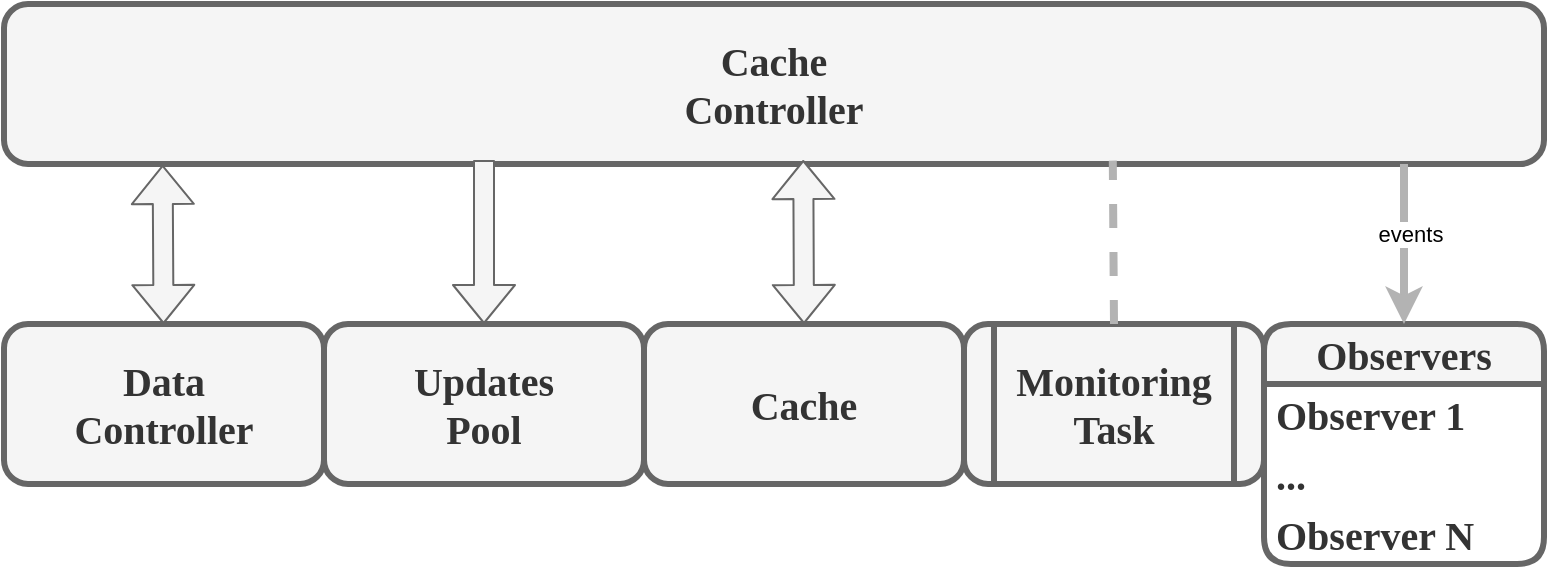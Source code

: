 <mxfile>
    <diagram id="E1ysChYoaKABW_00E0bF" name="Page-1">
        <mxGraphModel dx="911" dy="910" grid="1" gridSize="10" guides="1" tooltips="1" connect="1" arrows="1" fold="1" page="1" pageScale="1" pageWidth="850" pageHeight="1100" math="0" shadow="0">
            <root>
                <mxCell id="0"/>
                <mxCell id="1" parent="0"/>
                <mxCell id="7" value="Data&lt;br&gt;Controller" style="rounded=1;whiteSpace=wrap;html=1;strokeWidth=3;fontFamily=American TypeWriter;fontStyle=1;fontSize=20;fillColor=#f5f5f5;fontColor=#333333;strokeColor=#666666;" parent="1" vertex="1">
                    <mxGeometry x="40" y="200" width="160" height="80" as="geometry"/>
                </mxCell>
                <mxCell id="8" value="Cache&lt;br&gt;Controller" style="rounded=1;whiteSpace=wrap;html=1;strokeWidth=3;fontFamily=American TypeWriter;fontStyle=1;fontSize=20;fillColor=#f5f5f5;fontColor=#333333;strokeColor=#666666;" parent="1" vertex="1">
                    <mxGeometry x="40" y="40" width="770" height="80" as="geometry"/>
                </mxCell>
                <mxCell id="9" value="Updates&lt;div&gt;Pool&lt;/div&gt;" style="rounded=1;whiteSpace=wrap;html=1;strokeWidth=3;fontFamily=American TypeWriter;fontStyle=1;fontSize=20;fillColor=#f5f5f5;fontColor=#333333;strokeColor=#666666;" parent="1" vertex="1">
                    <mxGeometry x="200" y="200" width="160" height="80" as="geometry"/>
                </mxCell>
                <mxCell id="10" value="Cache" style="rounded=1;whiteSpace=wrap;html=1;strokeWidth=3;fontFamily=American TypeWriter;fontStyle=1;fontSize=20;fillColor=#f5f5f5;fontColor=#333333;strokeColor=#666666;" parent="1" vertex="1">
                    <mxGeometry x="360" y="200" width="160" height="80" as="geometry"/>
                </mxCell>
                <mxCell id="13" value="Monitoring&lt;div&gt;Task&lt;/div&gt;" style="shape=process;whiteSpace=wrap;html=1;backgroundOutline=1;rounded=1;strokeColor=#666666;strokeWidth=3;align=center;verticalAlign=middle;fontFamily=American TypeWriter;fontSize=20;fontColor=#333333;fontStyle=1;fillColor=#f5f5f5;" parent="1" vertex="1">
                    <mxGeometry x="520" y="200" width="150" height="80" as="geometry"/>
                </mxCell>
                <mxCell id="14" value="Observers" style="swimlane;fontStyle=1;childLayout=stackLayout;horizontal=1;startSize=30;horizontalStack=0;resizeParent=1;resizeParentMax=0;resizeLast=0;collapsible=1;marginBottom=0;whiteSpace=wrap;html=1;rounded=1;strokeColor=#666666;strokeWidth=3;align=center;verticalAlign=middle;fontFamily=American TypeWriter;fontSize=20;fontColor=#333333;fillColor=#f5f5f5;swimlaneFillColor=default;" parent="1" vertex="1">
                    <mxGeometry x="670" y="200" width="140" height="120" as="geometry"/>
                </mxCell>
                <mxCell id="15" value="Observer 1" style="text;strokeColor=none;fillColor=none;align=left;verticalAlign=middle;spacingLeft=4;spacingRight=4;overflow=hidden;points=[[0,0.5],[1,0.5]];portConstraint=eastwest;rotatable=0;whiteSpace=wrap;html=1;fontFamily=American TypeWriter;fontSize=20;fontColor=#333333;fontStyle=1;" parent="14" vertex="1">
                    <mxGeometry y="30" width="140" height="30" as="geometry"/>
                </mxCell>
                <mxCell id="16" value="..." style="text;strokeColor=none;fillColor=none;align=left;verticalAlign=middle;spacingLeft=4;spacingRight=4;overflow=hidden;points=[[0,0.5],[1,0.5]];portConstraint=eastwest;rotatable=0;whiteSpace=wrap;html=1;fontFamily=American TypeWriter;fontSize=20;fontColor=#333333;fontStyle=1;" parent="14" vertex="1">
                    <mxGeometry y="60" width="140" height="30" as="geometry"/>
                </mxCell>
                <mxCell id="17" value="Observer N" style="text;strokeColor=none;fillColor=none;align=left;verticalAlign=middle;spacingLeft=4;spacingRight=4;overflow=hidden;points=[[0,0.5],[1,0.5]];portConstraint=eastwest;rotatable=0;whiteSpace=wrap;html=1;fontFamily=American TypeWriter;fontSize=20;fontColor=#333333;fontStyle=1;" parent="14" vertex="1">
                    <mxGeometry y="90" width="140" height="30" as="geometry"/>
                </mxCell>
                <mxCell id="18" value="" style="shape=flexArrow;endArrow=classic;startArrow=classic;html=1;entryX=0.103;entryY=1.006;entryDx=0;entryDy=0;entryPerimeter=0;fillColor=#f5f5f5;strokeColor=#666666;" parent="1" source="7" target="8" edge="1">
                    <mxGeometry width="100" height="100" relative="1" as="geometry">
                        <mxPoint x="370" y="490" as="sourcePoint"/>
                        <mxPoint x="470" y="390" as="targetPoint"/>
                    </mxGeometry>
                </mxCell>
                <mxCell id="21" value="" style="shape=flexArrow;endArrow=classic;startArrow=classic;html=1;entryX=0.519;entryY=0.975;entryDx=0;entryDy=0;fillColor=#f5f5f5;strokeColor=#666666;exitX=0.5;exitY=0;exitDx=0;exitDy=0;entryPerimeter=0;" parent="1" source="10" target="8" edge="1">
                    <mxGeometry width="100" height="100" relative="1" as="geometry">
                        <mxPoint x="440.5" y="198" as="sourcePoint"/>
                        <mxPoint x="439.5" y="120" as="targetPoint"/>
                    </mxGeometry>
                </mxCell>
                <mxCell id="22" value="" style="endArrow=none;dashed=1;html=1;entryX=0.72;entryY=0.979;entryDx=0;entryDy=0;entryPerimeter=0;exitX=0.5;exitY=0;exitDx=0;exitDy=0;strokeWidth=4;strokeColor=#B3B3B3;" parent="1" source="13" target="8" edge="1">
                    <mxGeometry width="50" height="50" relative="1" as="geometry">
                        <mxPoint x="400" y="460" as="sourcePoint"/>
                        <mxPoint x="450" y="410" as="targetPoint"/>
                    </mxGeometry>
                </mxCell>
                <mxCell id="23" value="" style="shape=flexArrow;endArrow=none;startArrow=classic;html=1;fillColor=#f5f5f5;strokeColor=#666666;exitX=0.5;exitY=0;exitDx=0;exitDy=0;endFill=0;" parent="1" source="9" edge="1">
                    <mxGeometry width="100" height="100" relative="1" as="geometry">
                        <mxPoint x="280.5" y="198" as="sourcePoint"/>
                        <mxPoint x="280" y="118" as="targetPoint"/>
                    </mxGeometry>
                </mxCell>
                <mxCell id="24" value="" style="endArrow=classic;html=1;strokeWidth=4;strokeColor=#B3B3B3;" parent="1" target="14" edge="1">
                    <mxGeometry width="50" height="50" relative="1" as="geometry">
                        <mxPoint x="740" y="120" as="sourcePoint"/>
                        <mxPoint x="450" y="410" as="targetPoint"/>
                    </mxGeometry>
                </mxCell>
                <mxCell id="25" value="events" style="edgeLabel;html=1;align=center;verticalAlign=middle;resizable=0;points=[];" parent="24" vertex="1" connectable="0">
                    <mxGeometry x="-0.119" y="3" relative="1" as="geometry">
                        <mxPoint as="offset"/>
                    </mxGeometry>
                </mxCell>
            </root>
        </mxGraphModel>
    </diagram>
</mxfile>